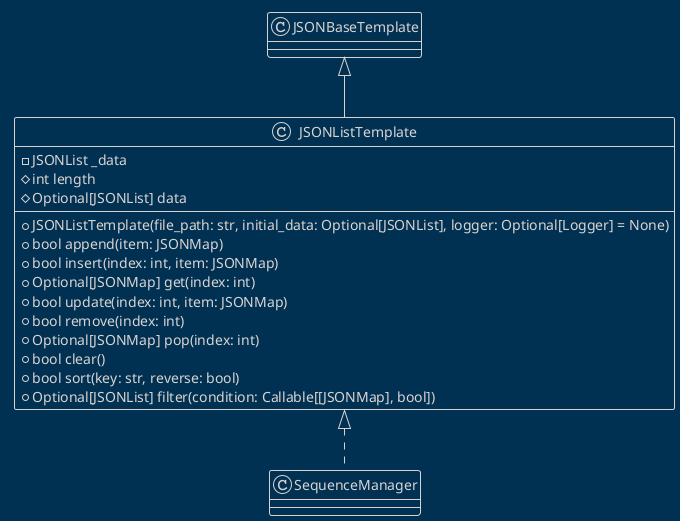 @startuml JSONListTemplate
!theme blueprint

' docs/puml/json/JSONListTemplate.puml

class JSONListTemplate extends JSONBaseTemplate {
    ' A template class for managing a list of dictionaries in JSON files.
    ' JSONMap = Dict[str, Any]
    ' JSONList = List[JSONMap]
    - JSONList _data
    + JSONListTemplate(file_path: str, initial_data: Optional[JSONList], logger: Optional[Logger] = None)
    ' Return the length of the internal data list.
    # int length
    ' Return a copy of the internal data list or None if empty.
    # Optional[JSONList] data
    ' Append a dictionary to the internal data list.
    + bool append(item: JSONMap)
    ' Insert a dictionary at a specific index.
    + bool insert(index: int, item: JSONMap)
    ' Get a dictionary from a specific index.
    + Optional[JSONMap] get(index: int)
    ' Update a dictionary at a specific index.
    + bool update(index: int, item: JSONMap)
    ' Remove a dictionary at a specific index.
    + bool remove(index: int)
    ' Pop a dictionary from a specific index.
    + Optional[JSONMap] pop(index: int)
    ' Clear the internal data list.
    + bool clear()
    ' NOTE: The following methods are TBD (To Be Decided).
    ' Sort the list based on a key.
    + bool sort(key: str, reverse: bool)
    ' Filter the list based on a condition.
    + Optional[JSONList] filter(condition: Callable[[JSONMap], bool])
}

JSONListTemplate <|.. SequenceManager
@enduml
